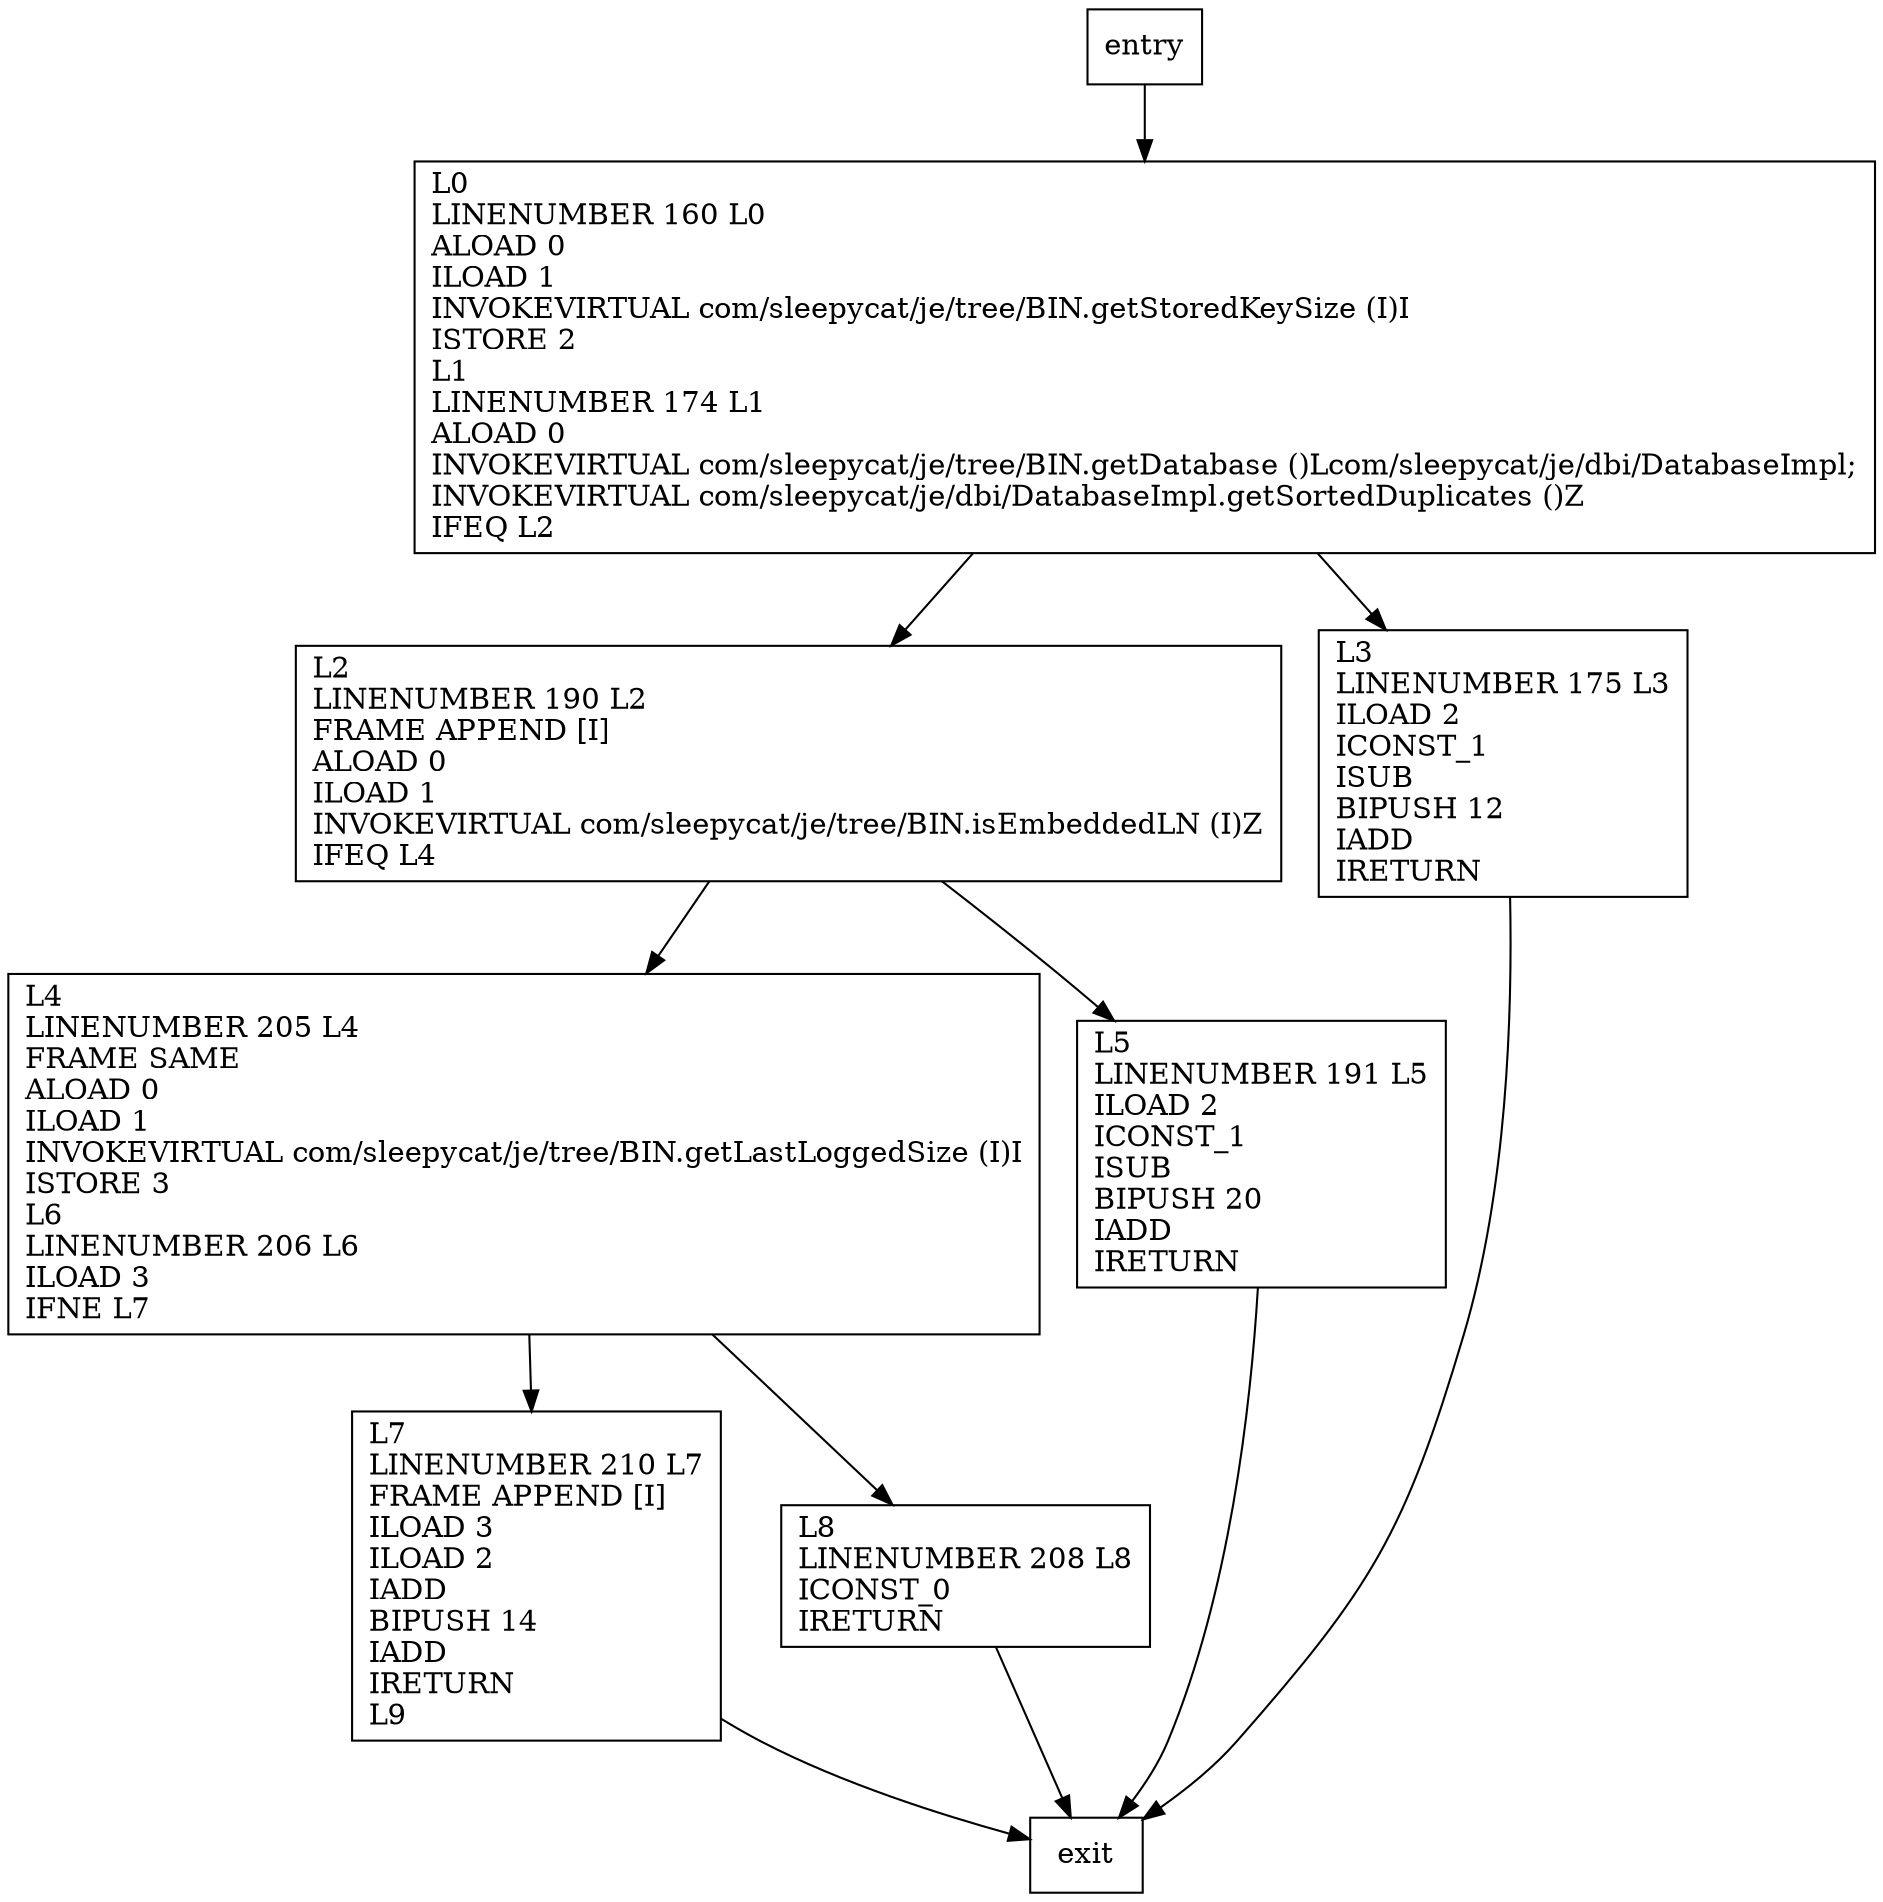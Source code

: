 digraph getStorageSize {
node [shape=record];
547155848 [label="L7\lLINENUMBER 210 L7\lFRAME APPEND [I]\lILOAD 3\lILOAD 2\lIADD\lBIPUSH 14\lIADD\lIRETURN\lL9\l"];
1084749054 [label="L4\lLINENUMBER 205 L4\lFRAME SAME\lALOAD 0\lILOAD 1\lINVOKEVIRTUAL com/sleepycat/je/tree/BIN.getLastLoggedSize (I)I\lISTORE 3\lL6\lLINENUMBER 206 L6\lILOAD 3\lIFNE L7\l"];
166407582 [label="L5\lLINENUMBER 191 L5\lILOAD 2\lICONST_1\lISUB\lBIPUSH 20\lIADD\lIRETURN\l"];
1860212095 [label="L2\lLINENUMBER 190 L2\lFRAME APPEND [I]\lALOAD 0\lILOAD 1\lINVOKEVIRTUAL com/sleepycat/je/tree/BIN.isEmbeddedLN (I)Z\lIFEQ L4\l"];
1253952905 [label="L8\lLINENUMBER 208 L8\lICONST_0\lIRETURN\l"];
272055590 [label="L3\lLINENUMBER 175 L3\lILOAD 2\lICONST_1\lISUB\lBIPUSH 12\lIADD\lIRETURN\l"];
1260405936 [label="L0\lLINENUMBER 160 L0\lALOAD 0\lILOAD 1\lINVOKEVIRTUAL com/sleepycat/je/tree/BIN.getStoredKeySize (I)I\lISTORE 2\lL1\lLINENUMBER 174 L1\lALOAD 0\lINVOKEVIRTUAL com/sleepycat/je/tree/BIN.getDatabase ()Lcom/sleepycat/je/dbi/DatabaseImpl;\lINVOKEVIRTUAL com/sleepycat/je/dbi/DatabaseImpl.getSortedDuplicates ()Z\lIFEQ L2\l"];
entry;
exit;
entry -> 1260405936
547155848 -> exit
1084749054 -> 547155848
1084749054 -> 1253952905
166407582 -> exit
1860212095 -> 1084749054
1860212095 -> 166407582
1253952905 -> exit
272055590 -> exit
1260405936 -> 1860212095
1260405936 -> 272055590
}
